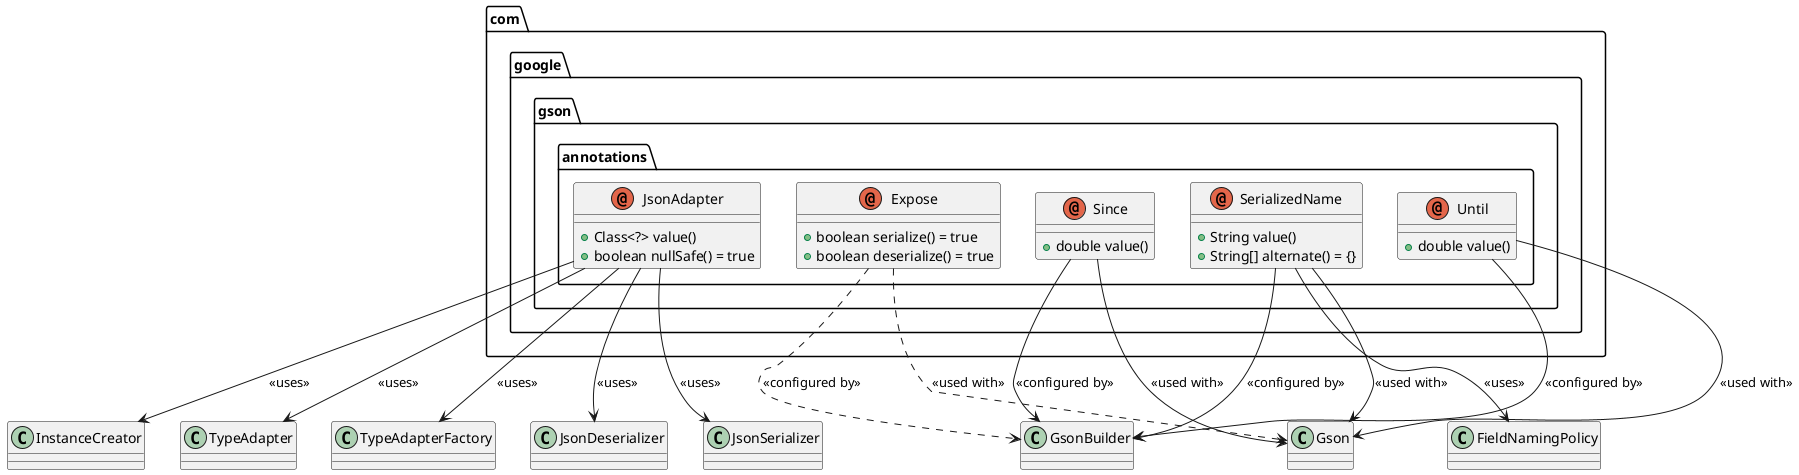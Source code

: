 @startuml

package "com.google.gson.annotations" {

  annotation Expose {
    +boolean serialize() = true
    +boolean deserialize() = true
  }

  annotation JsonAdapter {
    +Class<?> value()
    +boolean nullSafe() = true
  }
 annotation SerializedName {
    +String value()
    +String[] alternate() = {}
  }
  
  annotation Since {
    +double value()
  }

  annotation Until {
    +double value()
  }
}


 

' Associations from JsonAdapter
JsonAdapter --> TypeAdapter : <<uses>>
JsonAdapter --> TypeAdapterFactory : <<uses>>
JsonAdapter --> JsonDeserializer : <<uses>>
JsonAdapter --> JsonSerializer : <<uses>>
JsonAdapter --> InstanceCreator : <<uses>>

' Associations from Expose
Expose ..> Gson : <<used with>>
Expose ..> GsonBuilder : <<configured by>>



' Associations from SerializedName
SerializedName --> Gson : <<used with>>
SerializedName --> GsonBuilder : <<configured by>>
SerializedName --> FieldNamingPolicy : <<uses>>


' Associations from Since
Since --> Gson : <<used with>>
Since --> GsonBuilder : <<configured by>>

' Associations from Until
Until --> Gson : <<used with>>
Until --> GsonBuilder : <<configured by>>


@enduml
